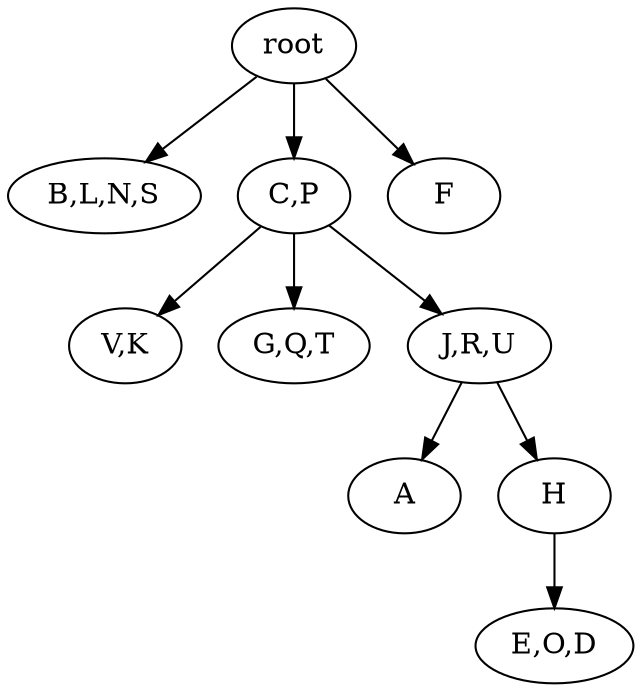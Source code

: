 strict digraph G {
	graph [name=G];
	0	 [label=root];
	3	 [label="B,L,N,S"];
	0 -> 3;
	1	 [label="C,P"];
	0 -> 1;
	2	 [label=F];
	0 -> 2;
	8	 [label=A];
	7	 [label="V,K"];
	1 -> 7;
	6	 [label="G,Q,T"];
	1 -> 6;
	5	 [label="J,R,U"];
	1 -> 5;
	4	 [label="E,O,D"];
	9	 [label=H];
	9 -> 4;
	5 -> 8;
	5 -> 9;
}

